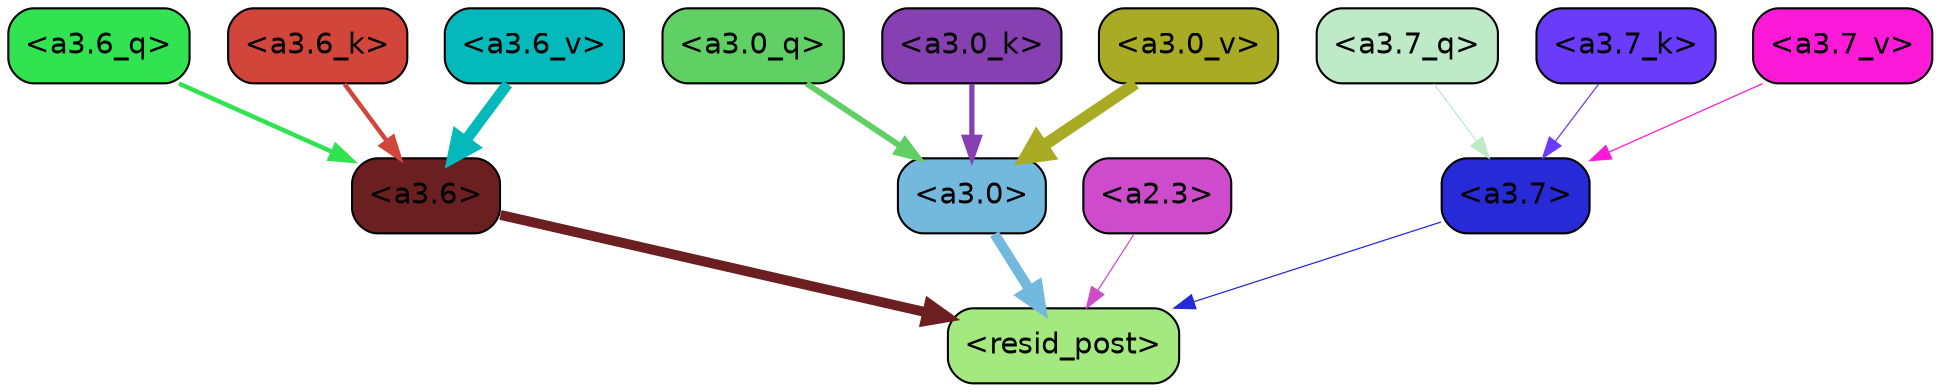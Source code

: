 strict digraph "" {
	graph [bgcolor=transparent,
		layout=dot,
		overlap=false,
		splines=true
	];
	"<a3.7>"	[color=black,
		fillcolor="#272ad7",
		fontname=Helvetica,
		shape=box,
		style="filled, rounded"];
	"<resid_post>"	[color=black,
		fillcolor="#a3e97f",
		fontname=Helvetica,
		shape=box,
		style="filled, rounded"];
	"<a3.7>" -> "<resid_post>"	[color="#272ad7",
		penwidth=0.6];
	"<a3.6>"	[color=black,
		fillcolor="#6c1f21",
		fontname=Helvetica,
		shape=box,
		style="filled, rounded"];
	"<a3.6>" -> "<resid_post>"	[color="#6c1f21",
		penwidth=4.746312499046326];
	"<a3.0>"	[color=black,
		fillcolor="#73b9de",
		fontname=Helvetica,
		shape=box,
		style="filled, rounded"];
	"<a3.0>" -> "<resid_post>"	[color="#73b9de",
		penwidth=4.896343111991882];
	"<a2.3>"	[color=black,
		fillcolor="#ce4ccb",
		fontname=Helvetica,
		shape=box,
		style="filled, rounded"];
	"<a2.3>" -> "<resid_post>"	[color="#ce4ccb",
		penwidth=0.6];
	"<a3.7_q>"	[color=black,
		fillcolor="#beeac7",
		fontname=Helvetica,
		shape=box,
		style="filled, rounded"];
	"<a3.7_q>" -> "<a3.7>"	[color="#beeac7",
		penwidth=0.6];
	"<a3.6_q>"	[color=black,
		fillcolor="#31e350",
		fontname=Helvetica,
		shape=box,
		style="filled, rounded"];
	"<a3.6_q>" -> "<a3.6>"	[color="#31e350",
		penwidth=2.160832464694977];
	"<a3.0_q>"	[color=black,
		fillcolor="#60d065",
		fontname=Helvetica,
		shape=box,
		style="filled, rounded"];
	"<a3.0_q>" -> "<a3.0>"	[color="#60d065",
		penwidth=2.870753765106201];
	"<a3.7_k>"	[color=black,
		fillcolor="#6b3bfc",
		fontname=Helvetica,
		shape=box,
		style="filled, rounded"];
	"<a3.7_k>" -> "<a3.7>"	[color="#6b3bfc",
		penwidth=0.6];
	"<a3.6_k>"	[color=black,
		fillcolor="#d2453a",
		fontname=Helvetica,
		shape=box,
		style="filled, rounded"];
	"<a3.6_k>" -> "<a3.6>"	[color="#d2453a",
		penwidth=2.13908451795578];
	"<a3.0_k>"	[color=black,
		fillcolor="#8640b2",
		fontname=Helvetica,
		shape=box,
		style="filled, rounded"];
	"<a3.0_k>" -> "<a3.0>"	[color="#8640b2",
		penwidth=2.520303964614868];
	"<a3.7_v>"	[color=black,
		fillcolor="#fc19d7",
		fontname=Helvetica,
		shape=box,
		style="filled, rounded"];
	"<a3.7_v>" -> "<a3.7>"	[color="#fc19d7",
		penwidth=0.6];
	"<a3.6_v>"	[color=black,
		fillcolor="#04b9bc",
		fontname=Helvetica,
		shape=box,
		style="filled, rounded"];
	"<a3.6_v>" -> "<a3.6>"	[color="#04b9bc",
		penwidth=5.297133803367615];
	"<a3.0_v>"	[color=black,
		fillcolor="#a8ab23",
		fontname=Helvetica,
		shape=box,
		style="filled, rounded"];
	"<a3.0_v>" -> "<a3.0>"	[color="#a8ab23",
		penwidth=5.680712580680847];
}
